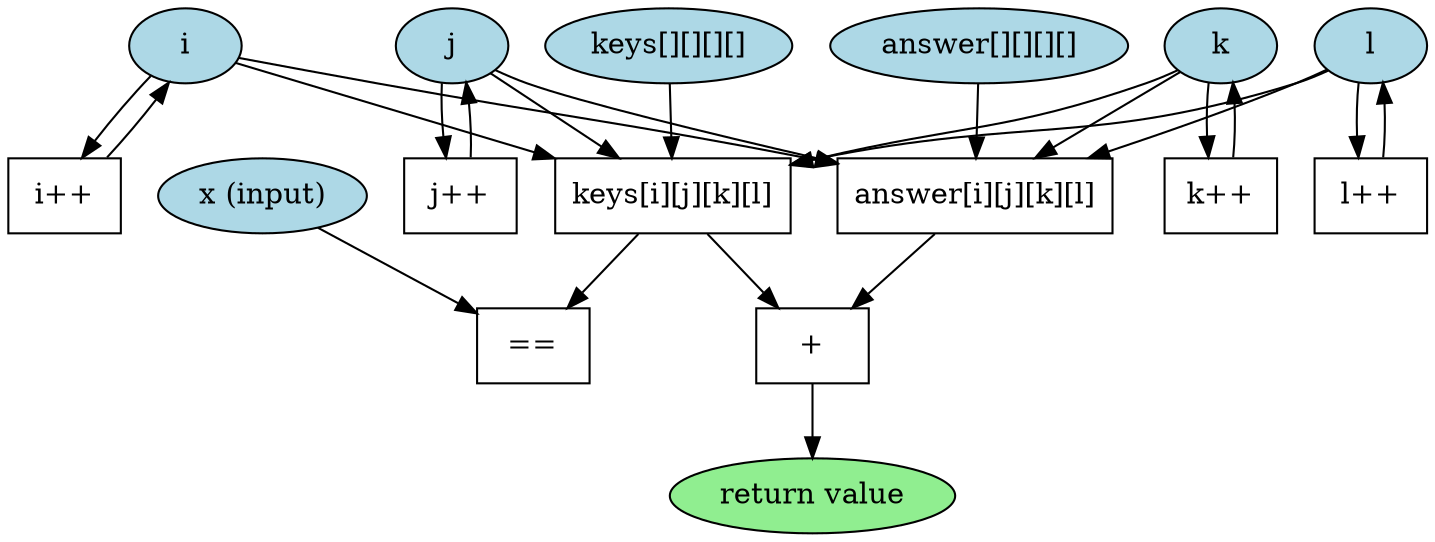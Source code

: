 digraph DFG_foo {
    node [shape=ellipse, style=filled, fillcolor=lightblue];
    i [label="i"];
    j [label="j"];
    k [label="k"];
    l [label="l"];
    x [label="x (input)"];
    keys [label="keys[][][][]"];
    answer [label="answer[][][][]"];

    node [shape=box, style="", fillcolor=""];
    op_inc_i [label="i++"];
    op_inc_j [label="j++"];
    op_inc_k [label="k++"];
    op_inc_l [label="l++"];
    op_access_keys [label="keys[i][j][k][l]"];
    op_access_answer [label="answer[i][j][k][l]"];
    op_eq [label="=="];
    op_add [label="+"];

    node [shape=ellipse, style=filled, fillcolor=lightgreen];
    return_val [label="return value"];

    // Fluxo de dados
    i -> op_inc_i;
    op_inc_i -> i;
    j -> op_inc_j;
    op_inc_j -> j;
    k -> op_inc_k;
    op_inc_k -> k;
    l -> op_inc_l;
    op_inc_l -> l;

    i -> op_access_keys;
    j -> op_access_keys;
    k -> op_access_keys;
    l -> op_access_keys;
    keys -> op_access_keys;

    i -> op_access_answer;
    j -> op_access_answer;
    k -> op_access_answer;
    l -> op_access_answer;
    answer -> op_access_answer;

    op_access_keys -> op_eq;
    x -> op_eq;

    op_access_keys -> op_add;
    op_access_answer -> op_add;
    op_add -> return_val;
}